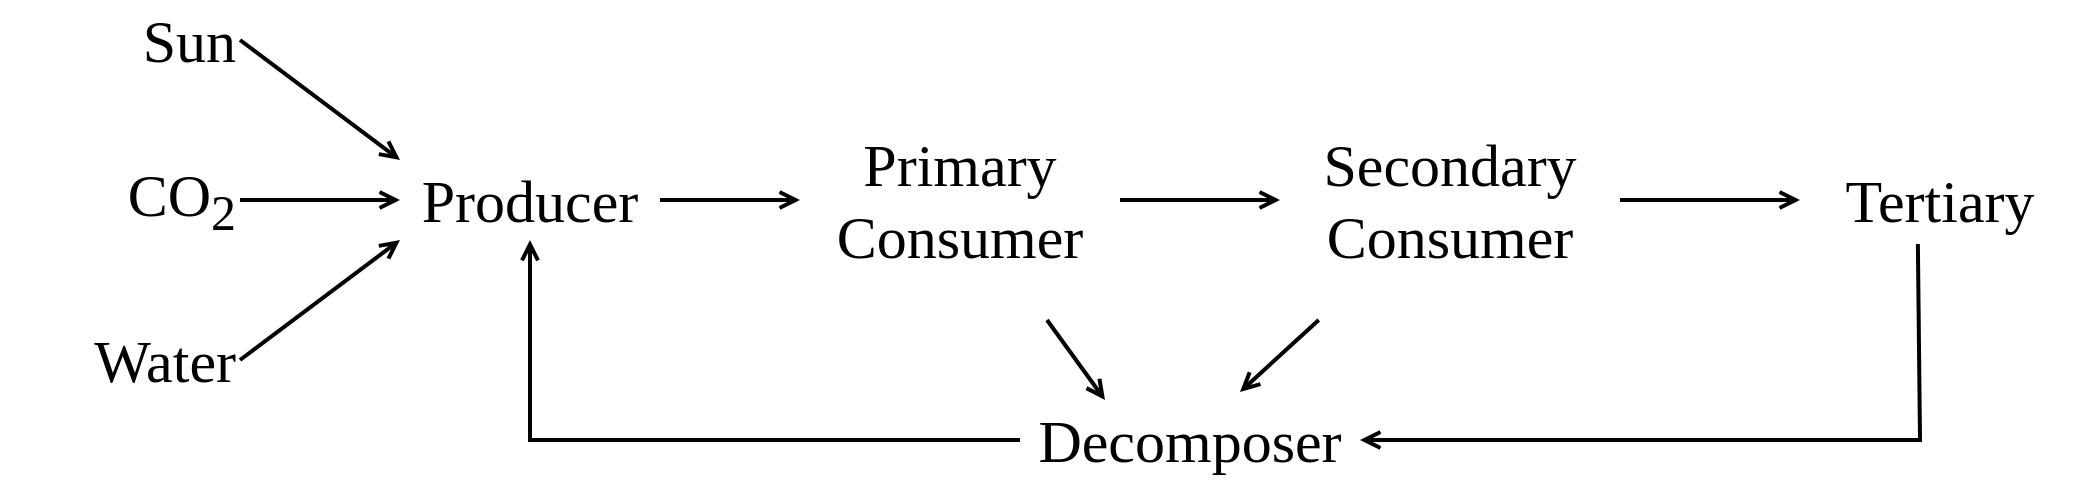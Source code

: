 <mxfile version="21.2.8" type="device">
  <diagram name="Page-1" id="aCwqwQK1IA6eyMhS9wa5">
    <mxGraphModel dx="1272" dy="969" grid="1" gridSize="10" guides="1" tooltips="1" connect="1" arrows="1" fold="1" page="1" pageScale="1" pageWidth="827" pageHeight="1169" math="0" shadow="0">
      <root>
        <mxCell id="0" />
        <mxCell id="1" parent="0" />
        <mxCell id="hFKYowEwF5pFFhXbiOrO-1" value="Sun" style="rounded=0;whiteSpace=wrap;html=1;fillColor=none;fontSize=30;fontFamily=Ubuntu Mono;strokeWidth=3;strokeColor=none;align=right;" vertex="1" parent="1">
          <mxGeometry x="40" y="120" width="120" height="40" as="geometry" />
        </mxCell>
        <mxCell id="hFKYowEwF5pFFhXbiOrO-2" value="CO&lt;sub&gt;2&lt;/sub&gt;" style="rounded=0;whiteSpace=wrap;html=1;fillColor=none;fontSize=30;fontFamily=Ubuntu Mono;strokeWidth=3;strokeColor=none;align=right;" vertex="1" parent="1">
          <mxGeometry x="40" y="200" width="120" height="40" as="geometry" />
        </mxCell>
        <mxCell id="hFKYowEwF5pFFhXbiOrO-3" value="Water" style="rounded=0;whiteSpace=wrap;html=1;fillColor=none;fontSize=30;fontFamily=Ubuntu Mono;strokeWidth=3;strokeColor=none;align=right;" vertex="1" parent="1">
          <mxGeometry x="40" y="280" width="120" height="40" as="geometry" />
        </mxCell>
        <mxCell id="hFKYowEwF5pFFhXbiOrO-11" value="" style="edgeStyle=orthogonalEdgeStyle;rounded=0;orthogonalLoop=1;jettySize=auto;html=1;strokeWidth=2;endArrow=open;endFill=0;" edge="1" parent="1" source="hFKYowEwF5pFFhXbiOrO-4" target="hFKYowEwF5pFFhXbiOrO-5">
          <mxGeometry relative="1" as="geometry" />
        </mxCell>
        <mxCell id="hFKYowEwF5pFFhXbiOrO-4" value="Producer" style="rounded=0;whiteSpace=wrap;html=1;fillColor=none;fontSize=30;fontFamily=Ubuntu Mono;strokeWidth=3;strokeColor=none;align=center;" vertex="1" parent="1">
          <mxGeometry x="240" y="200" width="130" height="40" as="geometry" />
        </mxCell>
        <mxCell id="hFKYowEwF5pFFhXbiOrO-16" value="" style="edgeStyle=orthogonalEdgeStyle;rounded=0;orthogonalLoop=1;jettySize=auto;html=1;strokeWidth=2;endArrow=open;endFill=0;" edge="1" parent="1" source="hFKYowEwF5pFFhXbiOrO-5" target="hFKYowEwF5pFFhXbiOrO-15">
          <mxGeometry relative="1" as="geometry" />
        </mxCell>
        <mxCell id="hFKYowEwF5pFFhXbiOrO-22" value="" style="rounded=0;orthogonalLoop=1;jettySize=auto;html=1;entryX=0.25;entryY=0;entryDx=0;entryDy=0;strokeWidth=2;endArrow=open;endFill=0;" edge="1" parent="1" source="hFKYowEwF5pFFhXbiOrO-5" target="hFKYowEwF5pFFhXbiOrO-21">
          <mxGeometry relative="1" as="geometry" />
        </mxCell>
        <mxCell id="hFKYowEwF5pFFhXbiOrO-5" value="Primary&lt;br&gt;Consumer" style="rounded=0;whiteSpace=wrap;html=1;fillColor=none;fontSize=30;fontFamily=Ubuntu Mono;strokeWidth=3;strokeColor=none;align=center;" vertex="1" parent="1">
          <mxGeometry x="440" y="160" width="160" height="120" as="geometry" />
        </mxCell>
        <mxCell id="hFKYowEwF5pFFhXbiOrO-13" value="" style="endArrow=open;html=1;rounded=0;exitX=1;exitY=0.5;exitDx=0;exitDy=0;entryX=0;entryY=1;entryDx=0;entryDy=0;strokeWidth=2;endFill=0;" edge="1" parent="1" source="hFKYowEwF5pFFhXbiOrO-3" target="hFKYowEwF5pFFhXbiOrO-4">
          <mxGeometry width="50" height="50" relative="1" as="geometry">
            <mxPoint x="250" y="330" as="sourcePoint" />
            <mxPoint x="300" y="280" as="targetPoint" />
          </mxGeometry>
        </mxCell>
        <mxCell id="hFKYowEwF5pFFhXbiOrO-14" value="" style="endArrow=open;html=1;rounded=0;exitX=1;exitY=0.5;exitDx=0;exitDy=0;entryX=0;entryY=0;entryDx=0;entryDy=0;strokeWidth=2;endFill=0;" edge="1" parent="1" source="hFKYowEwF5pFFhXbiOrO-1" target="hFKYowEwF5pFFhXbiOrO-4">
          <mxGeometry width="50" height="50" relative="1" as="geometry">
            <mxPoint x="200" y="170" as="sourcePoint" />
            <mxPoint x="250" y="120" as="targetPoint" />
          </mxGeometry>
        </mxCell>
        <mxCell id="hFKYowEwF5pFFhXbiOrO-19" value="" style="edgeStyle=orthogonalEdgeStyle;rounded=0;orthogonalLoop=1;jettySize=auto;html=1;strokeWidth=2;endArrow=open;endFill=0;" edge="1" parent="1" source="hFKYowEwF5pFFhXbiOrO-15" target="hFKYowEwF5pFFhXbiOrO-18">
          <mxGeometry relative="1" as="geometry" />
        </mxCell>
        <mxCell id="hFKYowEwF5pFFhXbiOrO-25" value="" style="rounded=0;orthogonalLoop=1;jettySize=auto;html=1;entryX=0.647;entryY=-0.1;entryDx=0;entryDy=0;entryPerimeter=0;strokeWidth=2;endArrow=open;endFill=0;" edge="1" parent="1" source="hFKYowEwF5pFFhXbiOrO-15" target="hFKYowEwF5pFFhXbiOrO-21">
          <mxGeometry relative="1" as="geometry" />
        </mxCell>
        <mxCell id="hFKYowEwF5pFFhXbiOrO-15" value="Secondary&lt;br&gt;Consumer" style="rounded=0;whiteSpace=wrap;html=1;fillColor=none;fontSize=30;fontFamily=Ubuntu Mono;strokeWidth=3;strokeColor=none;align=center;" vertex="1" parent="1">
          <mxGeometry x="680" y="160" width="170" height="120" as="geometry" />
        </mxCell>
        <mxCell id="hFKYowEwF5pFFhXbiOrO-18" value="Tertiary" style="rounded=0;whiteSpace=wrap;html=1;fillColor=none;fontSize=30;fontFamily=Ubuntu Mono;strokeWidth=3;strokeColor=none;align=center;" vertex="1" parent="1">
          <mxGeometry x="940" y="200" width="140" height="40" as="geometry" />
        </mxCell>
        <mxCell id="hFKYowEwF5pFFhXbiOrO-20" value="" style="endArrow=open;html=1;rounded=0;exitX=1;exitY=0.5;exitDx=0;exitDy=0;entryX=0;entryY=0.5;entryDx=0;entryDy=0;strokeWidth=2;endFill=0;" edge="1" parent="1" source="hFKYowEwF5pFFhXbiOrO-2" target="hFKYowEwF5pFFhXbiOrO-4">
          <mxGeometry width="50" height="50" relative="1" as="geometry">
            <mxPoint x="170" y="310" as="sourcePoint" />
            <mxPoint x="250" y="250" as="targetPoint" />
          </mxGeometry>
        </mxCell>
        <mxCell id="hFKYowEwF5pFFhXbiOrO-21" value="Decomposer" style="rounded=0;whiteSpace=wrap;html=1;fillColor=none;fontSize=30;fontFamily=Ubuntu Mono;strokeWidth=3;strokeColor=none;align=center;" vertex="1" parent="1">
          <mxGeometry x="550" y="320" width="170" height="40" as="geometry" />
        </mxCell>
        <mxCell id="hFKYowEwF5pFFhXbiOrO-26" value="" style="endArrow=open;html=1;rounded=0;exitX=0.421;exitY=1.05;exitDx=0;exitDy=0;exitPerimeter=0;entryX=1;entryY=0.5;entryDx=0;entryDy=0;endFill=0;strokeWidth=2;" edge="1" parent="1" source="hFKYowEwF5pFFhXbiOrO-18" target="hFKYowEwF5pFFhXbiOrO-21">
          <mxGeometry width="50" height="50" relative="1" as="geometry">
            <mxPoint x="1290" y="450" as="sourcePoint" />
            <mxPoint x="1340" y="400" as="targetPoint" />
            <Array as="points">
              <mxPoint x="1000" y="340" />
            </Array>
          </mxGeometry>
        </mxCell>
        <mxCell id="hFKYowEwF5pFFhXbiOrO-29" value="" style="endArrow=open;html=1;rounded=0;exitX=0;exitY=0.5;exitDx=0;exitDy=0;entryX=0.5;entryY=1;entryDx=0;entryDy=0;strokeWidth=2;endFill=0;" edge="1" parent="1" source="hFKYowEwF5pFFhXbiOrO-21" target="hFKYowEwF5pFFhXbiOrO-4">
          <mxGeometry width="50" height="50" relative="1" as="geometry">
            <mxPoint x="390" y="430" as="sourcePoint" />
            <mxPoint x="440" y="380" as="targetPoint" />
            <Array as="points">
              <mxPoint x="305" y="340" />
            </Array>
          </mxGeometry>
        </mxCell>
      </root>
    </mxGraphModel>
  </diagram>
</mxfile>
